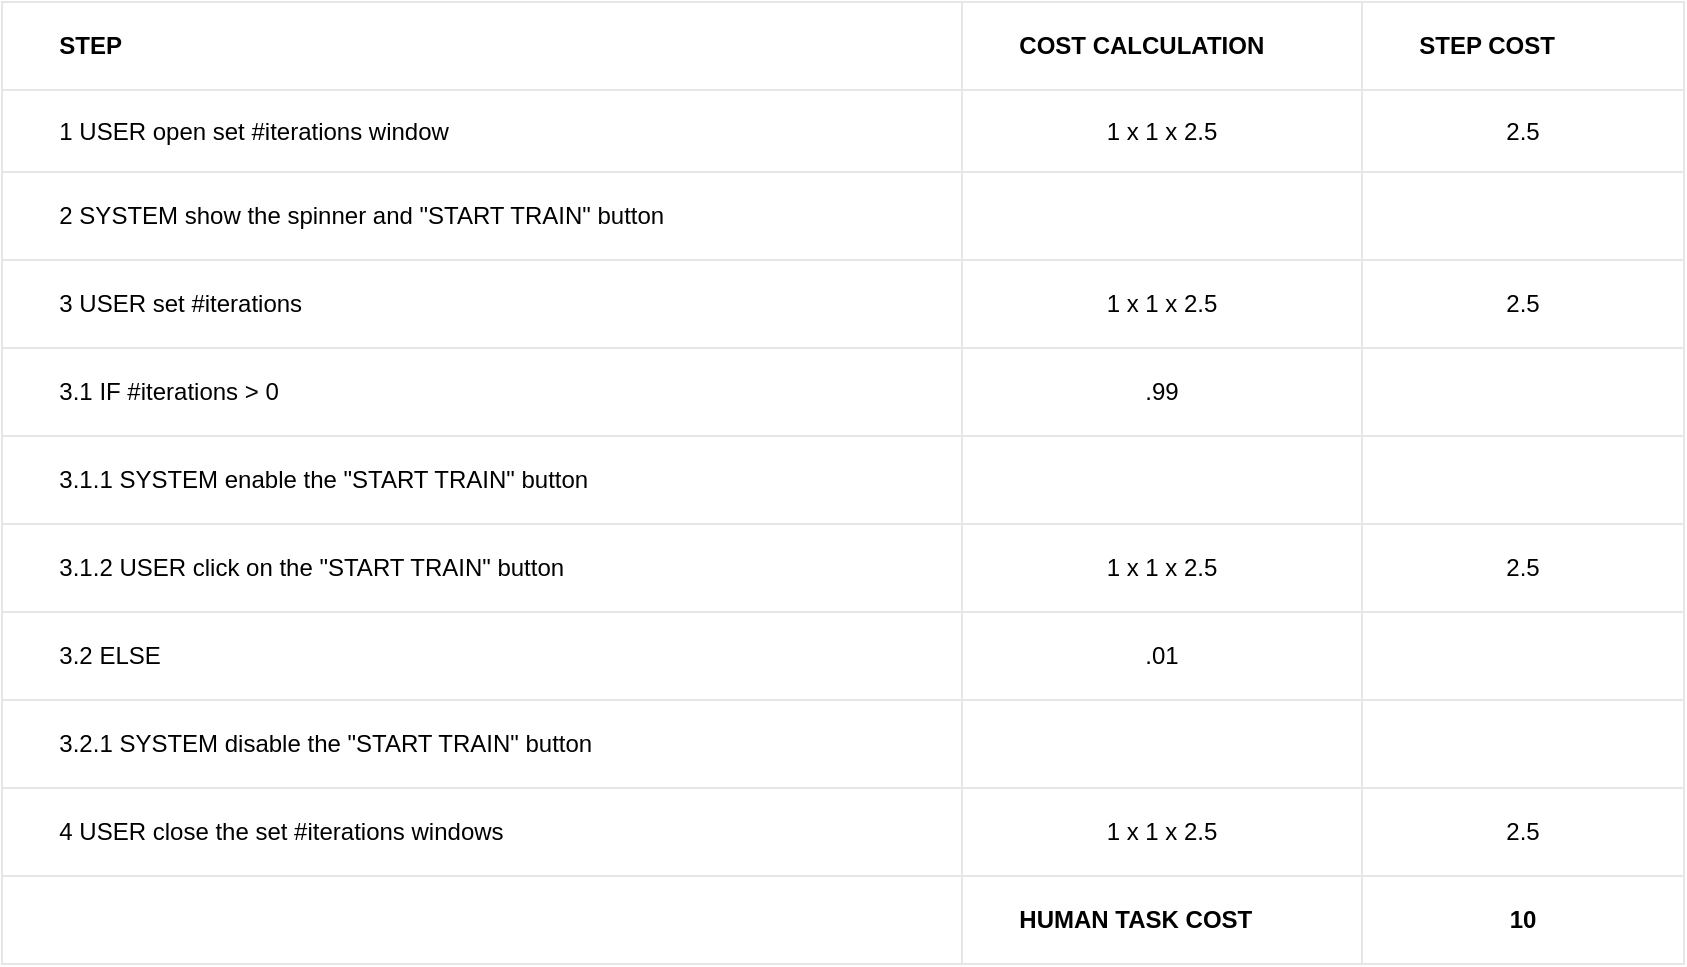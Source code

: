 <mxfile version="22.1.5" type="github">
  <diagram name="Page-1" id="dpSzTjp27l3Y4wRQzpri">
    <mxGraphModel dx="1621" dy="1633" grid="1" gridSize="10" guides="1" tooltips="1" connect="1" arrows="1" fold="1" page="1" pageScale="1" pageWidth="827" pageHeight="1169" math="0" shadow="0">
      <root>
        <mxCell id="0" />
        <mxCell id="1" parent="0" />
        <mxCell id="aeb6ncdT7JwG7wCMBw5e-1" value="" style="childLayout=tableLayout;recursiveResize=0;shadow=0;strokeColor=#E6E6E6;align=center;" parent="1" vertex="1">
          <mxGeometry x="-576" y="-90" width="841" height="481" as="geometry" />
        </mxCell>
        <mxCell id="aeb6ncdT7JwG7wCMBw5e-2" value="" style="shape=tableRow;horizontal=0;startSize=0;swimlaneHead=0;swimlaneBody=0;top=0;left=0;bottom=0;right=0;dropTarget=0;collapsible=0;recursiveResize=0;expand=0;fontStyle=0;fillColor=none;strokeColor=inherit;" parent="aeb6ncdT7JwG7wCMBw5e-1" vertex="1">
          <mxGeometry width="841" height="44" as="geometry" />
        </mxCell>
        <mxCell id="aeb6ncdT7JwG7wCMBw5e-3" value="&lt;span style=&quot;white-space: pre;&quot;&gt;&#x9;&lt;/span&gt;STEP" style="connectable=0;recursiveResize=0;strokeColor=inherit;fillColor=none;align=left;whiteSpace=wrap;html=1;fontStyle=1" parent="aeb6ncdT7JwG7wCMBw5e-2" vertex="1">
          <mxGeometry width="480" height="44" as="geometry">
            <mxRectangle width="480" height="44" as="alternateBounds" />
          </mxGeometry>
        </mxCell>
        <mxCell id="aeb6ncdT7JwG7wCMBw5e-4" value="&lt;span style=&quot;white-space: pre;&quot;&gt;&#x9;&lt;/span&gt;COST CALCULATION" style="connectable=0;recursiveResize=0;strokeColor=inherit;fillColor=none;align=left;whiteSpace=wrap;html=1;fontStyle=1" parent="aeb6ncdT7JwG7wCMBw5e-2" vertex="1">
          <mxGeometry x="480" width="200" height="44" as="geometry">
            <mxRectangle width="200" height="44" as="alternateBounds" />
          </mxGeometry>
        </mxCell>
        <mxCell id="aeb6ncdT7JwG7wCMBw5e-5" value="&lt;span style=&quot;white-space: pre;&quot;&gt;&#x9;&lt;/span&gt;STEP COST" style="connectable=0;recursiveResize=0;strokeColor=inherit;fillColor=none;align=left;whiteSpace=wrap;html=1;fontStyle=1" parent="aeb6ncdT7JwG7wCMBw5e-2" vertex="1">
          <mxGeometry x="680" width="161" height="44" as="geometry">
            <mxRectangle width="161" height="44" as="alternateBounds" />
          </mxGeometry>
        </mxCell>
        <mxCell id="aeb6ncdT7JwG7wCMBw5e-6" style="shape=tableRow;horizontal=0;startSize=0;swimlaneHead=0;swimlaneBody=0;top=0;left=0;bottom=0;right=0;dropTarget=0;collapsible=0;recursiveResize=0;expand=0;fontStyle=0;fillColor=none;strokeColor=inherit;align=left;" parent="aeb6ncdT7JwG7wCMBw5e-1" vertex="1">
          <mxGeometry y="44" width="841" height="41" as="geometry" />
        </mxCell>
        <mxCell id="aeb6ncdT7JwG7wCMBw5e-7" value="&lt;span style=&quot;white-space: pre;&quot;&gt;&#x9;&lt;/span&gt;1 USER open set #iterations window&amp;nbsp;" style="connectable=0;recursiveResize=0;strokeColor=inherit;fillColor=none;align=left;whiteSpace=wrap;html=1;" parent="aeb6ncdT7JwG7wCMBw5e-6" vertex="1">
          <mxGeometry width="480" height="41" as="geometry">
            <mxRectangle width="480" height="41" as="alternateBounds" />
          </mxGeometry>
        </mxCell>
        <mxCell id="aeb6ncdT7JwG7wCMBw5e-8" value="1 x 1 x 2.5" style="connectable=0;recursiveResize=0;strokeColor=inherit;fillColor=none;align=center;whiteSpace=wrap;html=1;" parent="aeb6ncdT7JwG7wCMBw5e-6" vertex="1">
          <mxGeometry x="480" width="200" height="41" as="geometry">
            <mxRectangle width="200" height="41" as="alternateBounds" />
          </mxGeometry>
        </mxCell>
        <mxCell id="aeb6ncdT7JwG7wCMBw5e-9" value="2.5" style="connectable=0;recursiveResize=0;strokeColor=inherit;fillColor=none;align=center;whiteSpace=wrap;html=1;" parent="aeb6ncdT7JwG7wCMBw5e-6" vertex="1">
          <mxGeometry x="680" width="161" height="41" as="geometry">
            <mxRectangle width="161" height="41" as="alternateBounds" />
          </mxGeometry>
        </mxCell>
        <mxCell id="aeb6ncdT7JwG7wCMBw5e-10" style="shape=tableRow;horizontal=0;startSize=0;swimlaneHead=0;swimlaneBody=0;top=0;left=0;bottom=0;right=0;dropTarget=0;collapsible=0;recursiveResize=0;expand=0;fontStyle=0;fillColor=none;strokeColor=inherit;" parent="aeb6ncdT7JwG7wCMBw5e-1" vertex="1">
          <mxGeometry y="85" width="841" height="44" as="geometry" />
        </mxCell>
        <mxCell id="aeb6ncdT7JwG7wCMBw5e-11" value="&lt;span style=&quot;white-space: pre;&quot;&gt;&#x9;&lt;/span&gt;2 SYSTEM show the spinner and &quot;START TRAIN&quot; button" style="connectable=0;recursiveResize=0;strokeColor=inherit;fillColor=none;align=left;whiteSpace=wrap;html=1;" parent="aeb6ncdT7JwG7wCMBw5e-10" vertex="1">
          <mxGeometry width="480" height="44" as="geometry">
            <mxRectangle width="480" height="44" as="alternateBounds" />
          </mxGeometry>
        </mxCell>
        <mxCell id="aeb6ncdT7JwG7wCMBw5e-12" value="" style="connectable=0;recursiveResize=0;strokeColor=inherit;fillColor=none;align=left;whiteSpace=wrap;html=1;" parent="aeb6ncdT7JwG7wCMBw5e-10" vertex="1">
          <mxGeometry x="480" width="200" height="44" as="geometry">
            <mxRectangle width="200" height="44" as="alternateBounds" />
          </mxGeometry>
        </mxCell>
        <mxCell id="aeb6ncdT7JwG7wCMBw5e-13" value="" style="connectable=0;recursiveResize=0;strokeColor=inherit;fillColor=none;align=left;whiteSpace=wrap;html=1;" parent="aeb6ncdT7JwG7wCMBw5e-10" vertex="1">
          <mxGeometry x="680" width="161" height="44" as="geometry">
            <mxRectangle width="161" height="44" as="alternateBounds" />
          </mxGeometry>
        </mxCell>
        <mxCell id="aeb6ncdT7JwG7wCMBw5e-14" style="shape=tableRow;horizontal=0;startSize=0;swimlaneHead=0;swimlaneBody=0;top=0;left=0;bottom=0;right=0;dropTarget=0;collapsible=0;recursiveResize=0;expand=0;fontStyle=0;fillColor=none;strokeColor=inherit;" parent="aeb6ncdT7JwG7wCMBw5e-1" vertex="1">
          <mxGeometry y="129" width="841" height="44" as="geometry" />
        </mxCell>
        <mxCell id="aeb6ncdT7JwG7wCMBw5e-15" value="&lt;span style=&quot;&quot;&gt;&lt;span style=&quot;white-space: pre;&quot;&gt;&amp;nbsp;&lt;span style=&quot;white-space: pre;&quot;&gt;&#x9;&lt;/span&gt;&lt;/span&gt;&lt;/span&gt;3 USER set #iterations" style="connectable=0;recursiveResize=0;strokeColor=inherit;fillColor=none;align=left;whiteSpace=wrap;html=1;" parent="aeb6ncdT7JwG7wCMBw5e-14" vertex="1">
          <mxGeometry width="480" height="44" as="geometry">
            <mxRectangle width="480" height="44" as="alternateBounds" />
          </mxGeometry>
        </mxCell>
        <mxCell id="aeb6ncdT7JwG7wCMBw5e-16" value="1 x 1 x 2.5" style="connectable=0;recursiveResize=0;strokeColor=inherit;fillColor=none;align=center;whiteSpace=wrap;html=1;" parent="aeb6ncdT7JwG7wCMBw5e-14" vertex="1">
          <mxGeometry x="480" width="200" height="44" as="geometry">
            <mxRectangle width="200" height="44" as="alternateBounds" />
          </mxGeometry>
        </mxCell>
        <mxCell id="aeb6ncdT7JwG7wCMBw5e-17" value="2.5" style="connectable=0;recursiveResize=0;strokeColor=inherit;fillColor=none;align=center;whiteSpace=wrap;html=1;" parent="aeb6ncdT7JwG7wCMBw5e-14" vertex="1">
          <mxGeometry x="680" width="161" height="44" as="geometry">
            <mxRectangle width="161" height="44" as="alternateBounds" />
          </mxGeometry>
        </mxCell>
        <mxCell id="aeb6ncdT7JwG7wCMBw5e-61" style="shape=tableRow;horizontal=0;startSize=0;swimlaneHead=0;swimlaneBody=0;top=0;left=0;bottom=0;right=0;dropTarget=0;collapsible=0;recursiveResize=0;expand=0;fontStyle=0;fillColor=none;strokeColor=inherit;" parent="aeb6ncdT7JwG7wCMBw5e-1" vertex="1">
          <mxGeometry y="173" width="841" height="44" as="geometry" />
        </mxCell>
        <mxCell id="aeb6ncdT7JwG7wCMBw5e-62" value="&lt;span style=&quot;white-space: pre;&quot;&gt;&#x9;&lt;/span&gt;3.1 IF #iterations &amp;gt; 0" style="connectable=0;recursiveResize=0;strokeColor=inherit;fillColor=none;align=left;whiteSpace=wrap;html=1;" parent="aeb6ncdT7JwG7wCMBw5e-61" vertex="1">
          <mxGeometry width="480" height="44" as="geometry">
            <mxRectangle width="480" height="44" as="alternateBounds" />
          </mxGeometry>
        </mxCell>
        <mxCell id="aeb6ncdT7JwG7wCMBw5e-63" value=".99" style="connectable=0;recursiveResize=0;strokeColor=inherit;fillColor=none;align=center;whiteSpace=wrap;html=1;" parent="aeb6ncdT7JwG7wCMBw5e-61" vertex="1">
          <mxGeometry x="480" width="200" height="44" as="geometry">
            <mxRectangle width="200" height="44" as="alternateBounds" />
          </mxGeometry>
        </mxCell>
        <mxCell id="aeb6ncdT7JwG7wCMBw5e-64" style="connectable=0;recursiveResize=0;strokeColor=inherit;fillColor=none;align=left;whiteSpace=wrap;html=1;" parent="aeb6ncdT7JwG7wCMBw5e-61" vertex="1">
          <mxGeometry x="680" width="161" height="44" as="geometry">
            <mxRectangle width="161" height="44" as="alternateBounds" />
          </mxGeometry>
        </mxCell>
        <mxCell id="aeb6ncdT7JwG7wCMBw5e-65" style="shape=tableRow;horizontal=0;startSize=0;swimlaneHead=0;swimlaneBody=0;top=0;left=0;bottom=0;right=0;dropTarget=0;collapsible=0;recursiveResize=0;expand=0;fontStyle=0;fillColor=none;strokeColor=inherit;" parent="aeb6ncdT7JwG7wCMBw5e-1" vertex="1">
          <mxGeometry y="217" width="841" height="44" as="geometry" />
        </mxCell>
        <mxCell id="aeb6ncdT7JwG7wCMBw5e-66" value="&lt;span style=&quot;white-space: pre;&quot;&gt;&#x9;&lt;/span&gt;3.1.1 SYSTEM enable the &quot;START TRAIN&quot; button" style="connectable=0;recursiveResize=0;strokeColor=inherit;fillColor=none;align=left;whiteSpace=wrap;html=1;" parent="aeb6ncdT7JwG7wCMBw5e-65" vertex="1">
          <mxGeometry width="480" height="44" as="geometry">
            <mxRectangle width="480" height="44" as="alternateBounds" />
          </mxGeometry>
        </mxCell>
        <mxCell id="aeb6ncdT7JwG7wCMBw5e-67" style="connectable=0;recursiveResize=0;strokeColor=inherit;fillColor=none;align=left;whiteSpace=wrap;html=1;" parent="aeb6ncdT7JwG7wCMBw5e-65" vertex="1">
          <mxGeometry x="480" width="200" height="44" as="geometry">
            <mxRectangle width="200" height="44" as="alternateBounds" />
          </mxGeometry>
        </mxCell>
        <mxCell id="aeb6ncdT7JwG7wCMBw5e-68" style="connectable=0;recursiveResize=0;strokeColor=inherit;fillColor=none;align=left;whiteSpace=wrap;html=1;" parent="aeb6ncdT7JwG7wCMBw5e-65" vertex="1">
          <mxGeometry x="680" width="161" height="44" as="geometry">
            <mxRectangle width="161" height="44" as="alternateBounds" />
          </mxGeometry>
        </mxCell>
        <mxCell id="aeb6ncdT7JwG7wCMBw5e-18" style="shape=tableRow;horizontal=0;startSize=0;swimlaneHead=0;swimlaneBody=0;top=0;left=0;bottom=0;right=0;dropTarget=0;collapsible=0;recursiveResize=0;expand=0;fontStyle=0;fillColor=none;strokeColor=inherit;" parent="aeb6ncdT7JwG7wCMBw5e-1" vertex="1">
          <mxGeometry y="261" width="841" height="44" as="geometry" />
        </mxCell>
        <mxCell id="aeb6ncdT7JwG7wCMBw5e-19" value="&lt;span style=&quot;&quot;&gt;&lt;span style=&quot;white-space: pre;&quot;&gt;&amp;nbsp;&amp;nbsp;&amp;nbsp;&amp;nbsp;&lt;span style=&quot;white-space: pre;&quot;&gt;&#x9;&lt;/span&gt;&lt;/span&gt;&lt;/span&gt;3.1.2 USER click on the &quot;START TRAIN&quot; button" style="connectable=0;recursiveResize=0;strokeColor=inherit;fillColor=none;align=left;whiteSpace=wrap;html=1;" parent="aeb6ncdT7JwG7wCMBw5e-18" vertex="1">
          <mxGeometry width="480" height="44" as="geometry">
            <mxRectangle width="480" height="44" as="alternateBounds" />
          </mxGeometry>
        </mxCell>
        <mxCell id="aeb6ncdT7JwG7wCMBw5e-20" value="1 x 1 x 2.5" style="connectable=0;recursiveResize=0;strokeColor=inherit;fillColor=none;align=center;whiteSpace=wrap;html=1;" parent="aeb6ncdT7JwG7wCMBw5e-18" vertex="1">
          <mxGeometry x="480" width="200" height="44" as="geometry">
            <mxRectangle width="200" height="44" as="alternateBounds" />
          </mxGeometry>
        </mxCell>
        <mxCell id="aeb6ncdT7JwG7wCMBw5e-21" value="2.5" style="connectable=0;recursiveResize=0;strokeColor=inherit;fillColor=none;align=center;whiteSpace=wrap;html=1;" parent="aeb6ncdT7JwG7wCMBw5e-18" vertex="1">
          <mxGeometry x="680" width="161" height="44" as="geometry">
            <mxRectangle width="161" height="44" as="alternateBounds" />
          </mxGeometry>
        </mxCell>
        <mxCell id="aeb6ncdT7JwG7wCMBw5e-69" style="shape=tableRow;horizontal=0;startSize=0;swimlaneHead=0;swimlaneBody=0;top=0;left=0;bottom=0;right=0;dropTarget=0;collapsible=0;recursiveResize=0;expand=0;fontStyle=0;fillColor=none;strokeColor=inherit;" parent="aeb6ncdT7JwG7wCMBw5e-1" vertex="1">
          <mxGeometry y="305" width="841" height="44" as="geometry" />
        </mxCell>
        <mxCell id="aeb6ncdT7JwG7wCMBw5e-70" value="&lt;span style=&quot;white-space: pre;&quot;&gt;&#x9;&lt;/span&gt;3.2 ELSE" style="connectable=0;recursiveResize=0;strokeColor=inherit;fillColor=none;align=left;whiteSpace=wrap;html=1;" parent="aeb6ncdT7JwG7wCMBw5e-69" vertex="1">
          <mxGeometry width="480" height="44" as="geometry">
            <mxRectangle width="480" height="44" as="alternateBounds" />
          </mxGeometry>
        </mxCell>
        <mxCell id="aeb6ncdT7JwG7wCMBw5e-71" value=".01" style="connectable=0;recursiveResize=0;strokeColor=inherit;fillColor=none;align=center;whiteSpace=wrap;html=1;" parent="aeb6ncdT7JwG7wCMBw5e-69" vertex="1">
          <mxGeometry x="480" width="200" height="44" as="geometry">
            <mxRectangle width="200" height="44" as="alternateBounds" />
          </mxGeometry>
        </mxCell>
        <mxCell id="aeb6ncdT7JwG7wCMBw5e-72" style="connectable=0;recursiveResize=0;strokeColor=inherit;fillColor=none;align=left;whiteSpace=wrap;html=1;" parent="aeb6ncdT7JwG7wCMBw5e-69" vertex="1">
          <mxGeometry x="680" width="161" height="44" as="geometry">
            <mxRectangle width="161" height="44" as="alternateBounds" />
          </mxGeometry>
        </mxCell>
        <mxCell id="aeb6ncdT7JwG7wCMBw5e-73" style="shape=tableRow;horizontal=0;startSize=0;swimlaneHead=0;swimlaneBody=0;top=0;left=0;bottom=0;right=0;dropTarget=0;collapsible=0;recursiveResize=0;expand=0;fontStyle=0;fillColor=none;strokeColor=inherit;" parent="aeb6ncdT7JwG7wCMBw5e-1" vertex="1">
          <mxGeometry y="349" width="841" height="44" as="geometry" />
        </mxCell>
        <mxCell id="aeb6ncdT7JwG7wCMBw5e-74" value="&lt;span style=&quot;&quot;&gt;&lt;span style=&quot;white-space: pre;&quot;&gt;&amp;nbsp;&amp;nbsp;&amp;nbsp;&amp;nbsp;&lt;span style=&quot;white-space: pre;&quot;&gt;&#x9;&lt;/span&gt;&lt;/span&gt;&lt;/span&gt;3.2.1 SYSTEM disable the &quot;START TRAIN&quot; button" style="connectable=0;recursiveResize=0;strokeColor=inherit;fillColor=none;align=left;whiteSpace=wrap;html=1;" parent="aeb6ncdT7JwG7wCMBw5e-73" vertex="1">
          <mxGeometry width="480" height="44" as="geometry">
            <mxRectangle width="480" height="44" as="alternateBounds" />
          </mxGeometry>
        </mxCell>
        <mxCell id="aeb6ncdT7JwG7wCMBw5e-75" style="connectable=0;recursiveResize=0;strokeColor=inherit;fillColor=none;align=left;whiteSpace=wrap;html=1;" parent="aeb6ncdT7JwG7wCMBw5e-73" vertex="1">
          <mxGeometry x="480" width="200" height="44" as="geometry">
            <mxRectangle width="200" height="44" as="alternateBounds" />
          </mxGeometry>
        </mxCell>
        <mxCell id="aeb6ncdT7JwG7wCMBw5e-76" style="connectable=0;recursiveResize=0;strokeColor=inherit;fillColor=none;align=left;whiteSpace=wrap;html=1;" parent="aeb6ncdT7JwG7wCMBw5e-73" vertex="1">
          <mxGeometry x="680" width="161" height="44" as="geometry">
            <mxRectangle width="161" height="44" as="alternateBounds" />
          </mxGeometry>
        </mxCell>
        <mxCell id="aeb6ncdT7JwG7wCMBw5e-77" style="shape=tableRow;horizontal=0;startSize=0;swimlaneHead=0;swimlaneBody=0;top=0;left=0;bottom=0;right=0;dropTarget=0;collapsible=0;recursiveResize=0;expand=0;fontStyle=0;fillColor=none;strokeColor=inherit;" parent="aeb6ncdT7JwG7wCMBw5e-1" vertex="1">
          <mxGeometry y="393" width="841" height="44" as="geometry" />
        </mxCell>
        <mxCell id="aeb6ncdT7JwG7wCMBw5e-78" value="&lt;span style=&quot;white-space: pre;&quot;&gt;&#x9;&lt;/span&gt;4 USER close the set #iterations windows" style="connectable=0;recursiveResize=0;strokeColor=inherit;fillColor=none;align=left;whiteSpace=wrap;html=1;" parent="aeb6ncdT7JwG7wCMBw5e-77" vertex="1">
          <mxGeometry width="480" height="44" as="geometry">
            <mxRectangle width="480" height="44" as="alternateBounds" />
          </mxGeometry>
        </mxCell>
        <mxCell id="aeb6ncdT7JwG7wCMBw5e-79" value="1 x 1 x 2.5" style="connectable=0;recursiveResize=0;strokeColor=inherit;fillColor=none;align=center;whiteSpace=wrap;html=1;" parent="aeb6ncdT7JwG7wCMBw5e-77" vertex="1">
          <mxGeometry x="480" width="200" height="44" as="geometry">
            <mxRectangle width="200" height="44" as="alternateBounds" />
          </mxGeometry>
        </mxCell>
        <mxCell id="aeb6ncdT7JwG7wCMBw5e-80" value="2.5" style="connectable=0;recursiveResize=0;strokeColor=inherit;fillColor=none;align=center;whiteSpace=wrap;html=1;" parent="aeb6ncdT7JwG7wCMBw5e-77" vertex="1">
          <mxGeometry x="680" width="161" height="44" as="geometry">
            <mxRectangle width="161" height="44" as="alternateBounds" />
          </mxGeometry>
        </mxCell>
        <mxCell id="aeb6ncdT7JwG7wCMBw5e-22" style="shape=tableRow;horizontal=0;startSize=0;swimlaneHead=0;swimlaneBody=0;top=0;left=0;bottom=0;right=0;dropTarget=0;collapsible=0;recursiveResize=0;expand=0;fontStyle=0;fillColor=none;strokeColor=inherit;" parent="aeb6ncdT7JwG7wCMBw5e-1" vertex="1">
          <mxGeometry y="437" width="841" height="44" as="geometry" />
        </mxCell>
        <mxCell id="aeb6ncdT7JwG7wCMBw5e-23" value="" style="connectable=0;recursiveResize=0;strokeColor=inherit;fillColor=none;align=left;whiteSpace=wrap;html=1;" parent="aeb6ncdT7JwG7wCMBw5e-22" vertex="1">
          <mxGeometry width="480" height="44" as="geometry">
            <mxRectangle width="480" height="44" as="alternateBounds" />
          </mxGeometry>
        </mxCell>
        <mxCell id="aeb6ncdT7JwG7wCMBw5e-24" value="&#x9;&lt;span style=&quot;font-weight: 700;&quot;&gt;&lt;span style=&quot;white-space: pre;&quot;&gt;&#x9;&lt;/span&gt;HUMAN TASK COST&lt;/span&gt;" style="connectable=0;recursiveResize=0;strokeColor=inherit;fillColor=none;align=left;whiteSpace=wrap;html=1;" parent="aeb6ncdT7JwG7wCMBw5e-22" vertex="1">
          <mxGeometry x="480" width="200" height="44" as="geometry">
            <mxRectangle width="200" height="44" as="alternateBounds" />
          </mxGeometry>
        </mxCell>
        <mxCell id="aeb6ncdT7JwG7wCMBw5e-25" value="&lt;b&gt;10&lt;/b&gt;" style="connectable=0;recursiveResize=0;strokeColor=inherit;fillColor=none;align=center;whiteSpace=wrap;html=1;" parent="aeb6ncdT7JwG7wCMBw5e-22" vertex="1">
          <mxGeometry x="680" width="161" height="44" as="geometry">
            <mxRectangle width="161" height="44" as="alternateBounds" />
          </mxGeometry>
        </mxCell>
      </root>
    </mxGraphModel>
  </diagram>
</mxfile>
